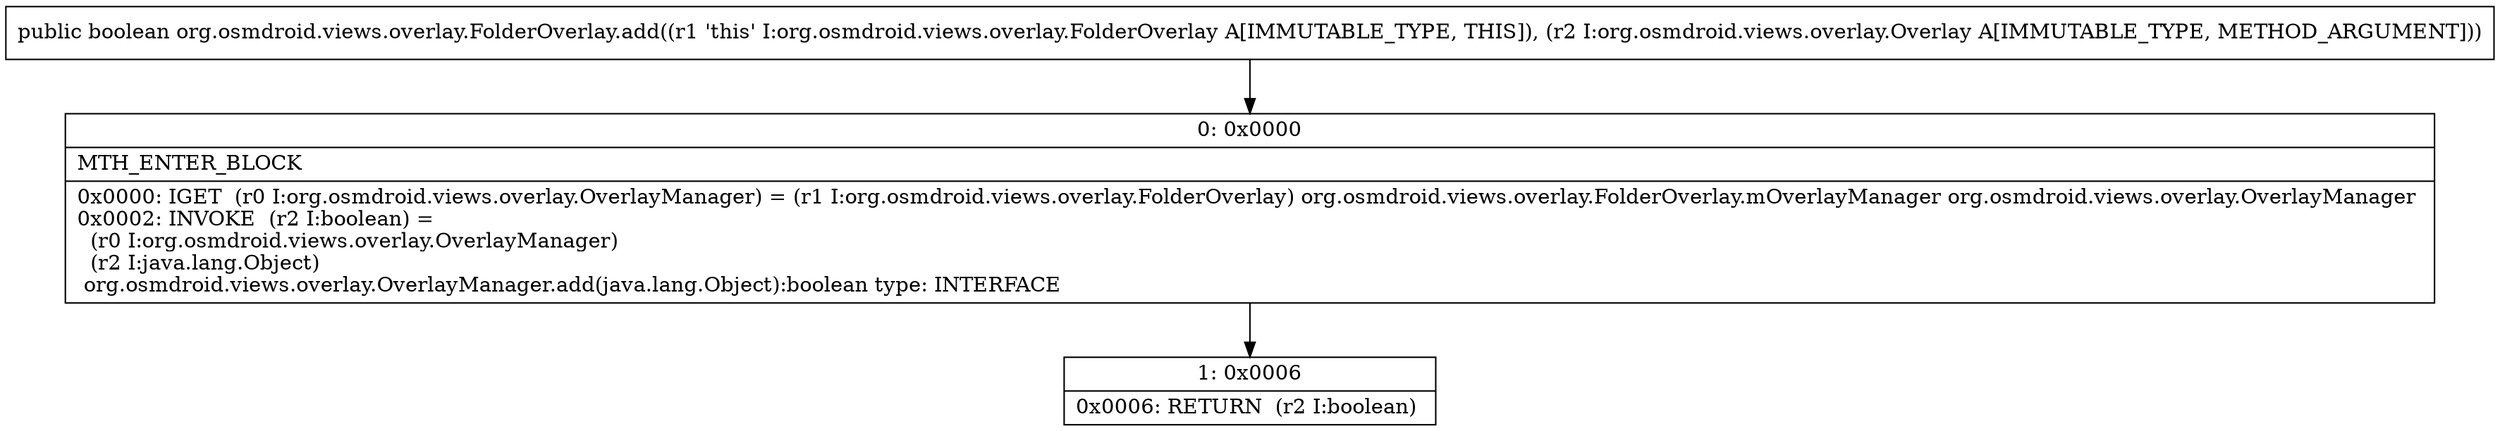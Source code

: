 digraph "CFG fororg.osmdroid.views.overlay.FolderOverlay.add(Lorg\/osmdroid\/views\/overlay\/Overlay;)Z" {
Node_0 [shape=record,label="{0\:\ 0x0000|MTH_ENTER_BLOCK\l|0x0000: IGET  (r0 I:org.osmdroid.views.overlay.OverlayManager) = (r1 I:org.osmdroid.views.overlay.FolderOverlay) org.osmdroid.views.overlay.FolderOverlay.mOverlayManager org.osmdroid.views.overlay.OverlayManager \l0x0002: INVOKE  (r2 I:boolean) = \l  (r0 I:org.osmdroid.views.overlay.OverlayManager)\l  (r2 I:java.lang.Object)\l org.osmdroid.views.overlay.OverlayManager.add(java.lang.Object):boolean type: INTERFACE \l}"];
Node_1 [shape=record,label="{1\:\ 0x0006|0x0006: RETURN  (r2 I:boolean) \l}"];
MethodNode[shape=record,label="{public boolean org.osmdroid.views.overlay.FolderOverlay.add((r1 'this' I:org.osmdroid.views.overlay.FolderOverlay A[IMMUTABLE_TYPE, THIS]), (r2 I:org.osmdroid.views.overlay.Overlay A[IMMUTABLE_TYPE, METHOD_ARGUMENT])) }"];
MethodNode -> Node_0;
Node_0 -> Node_1;
}


